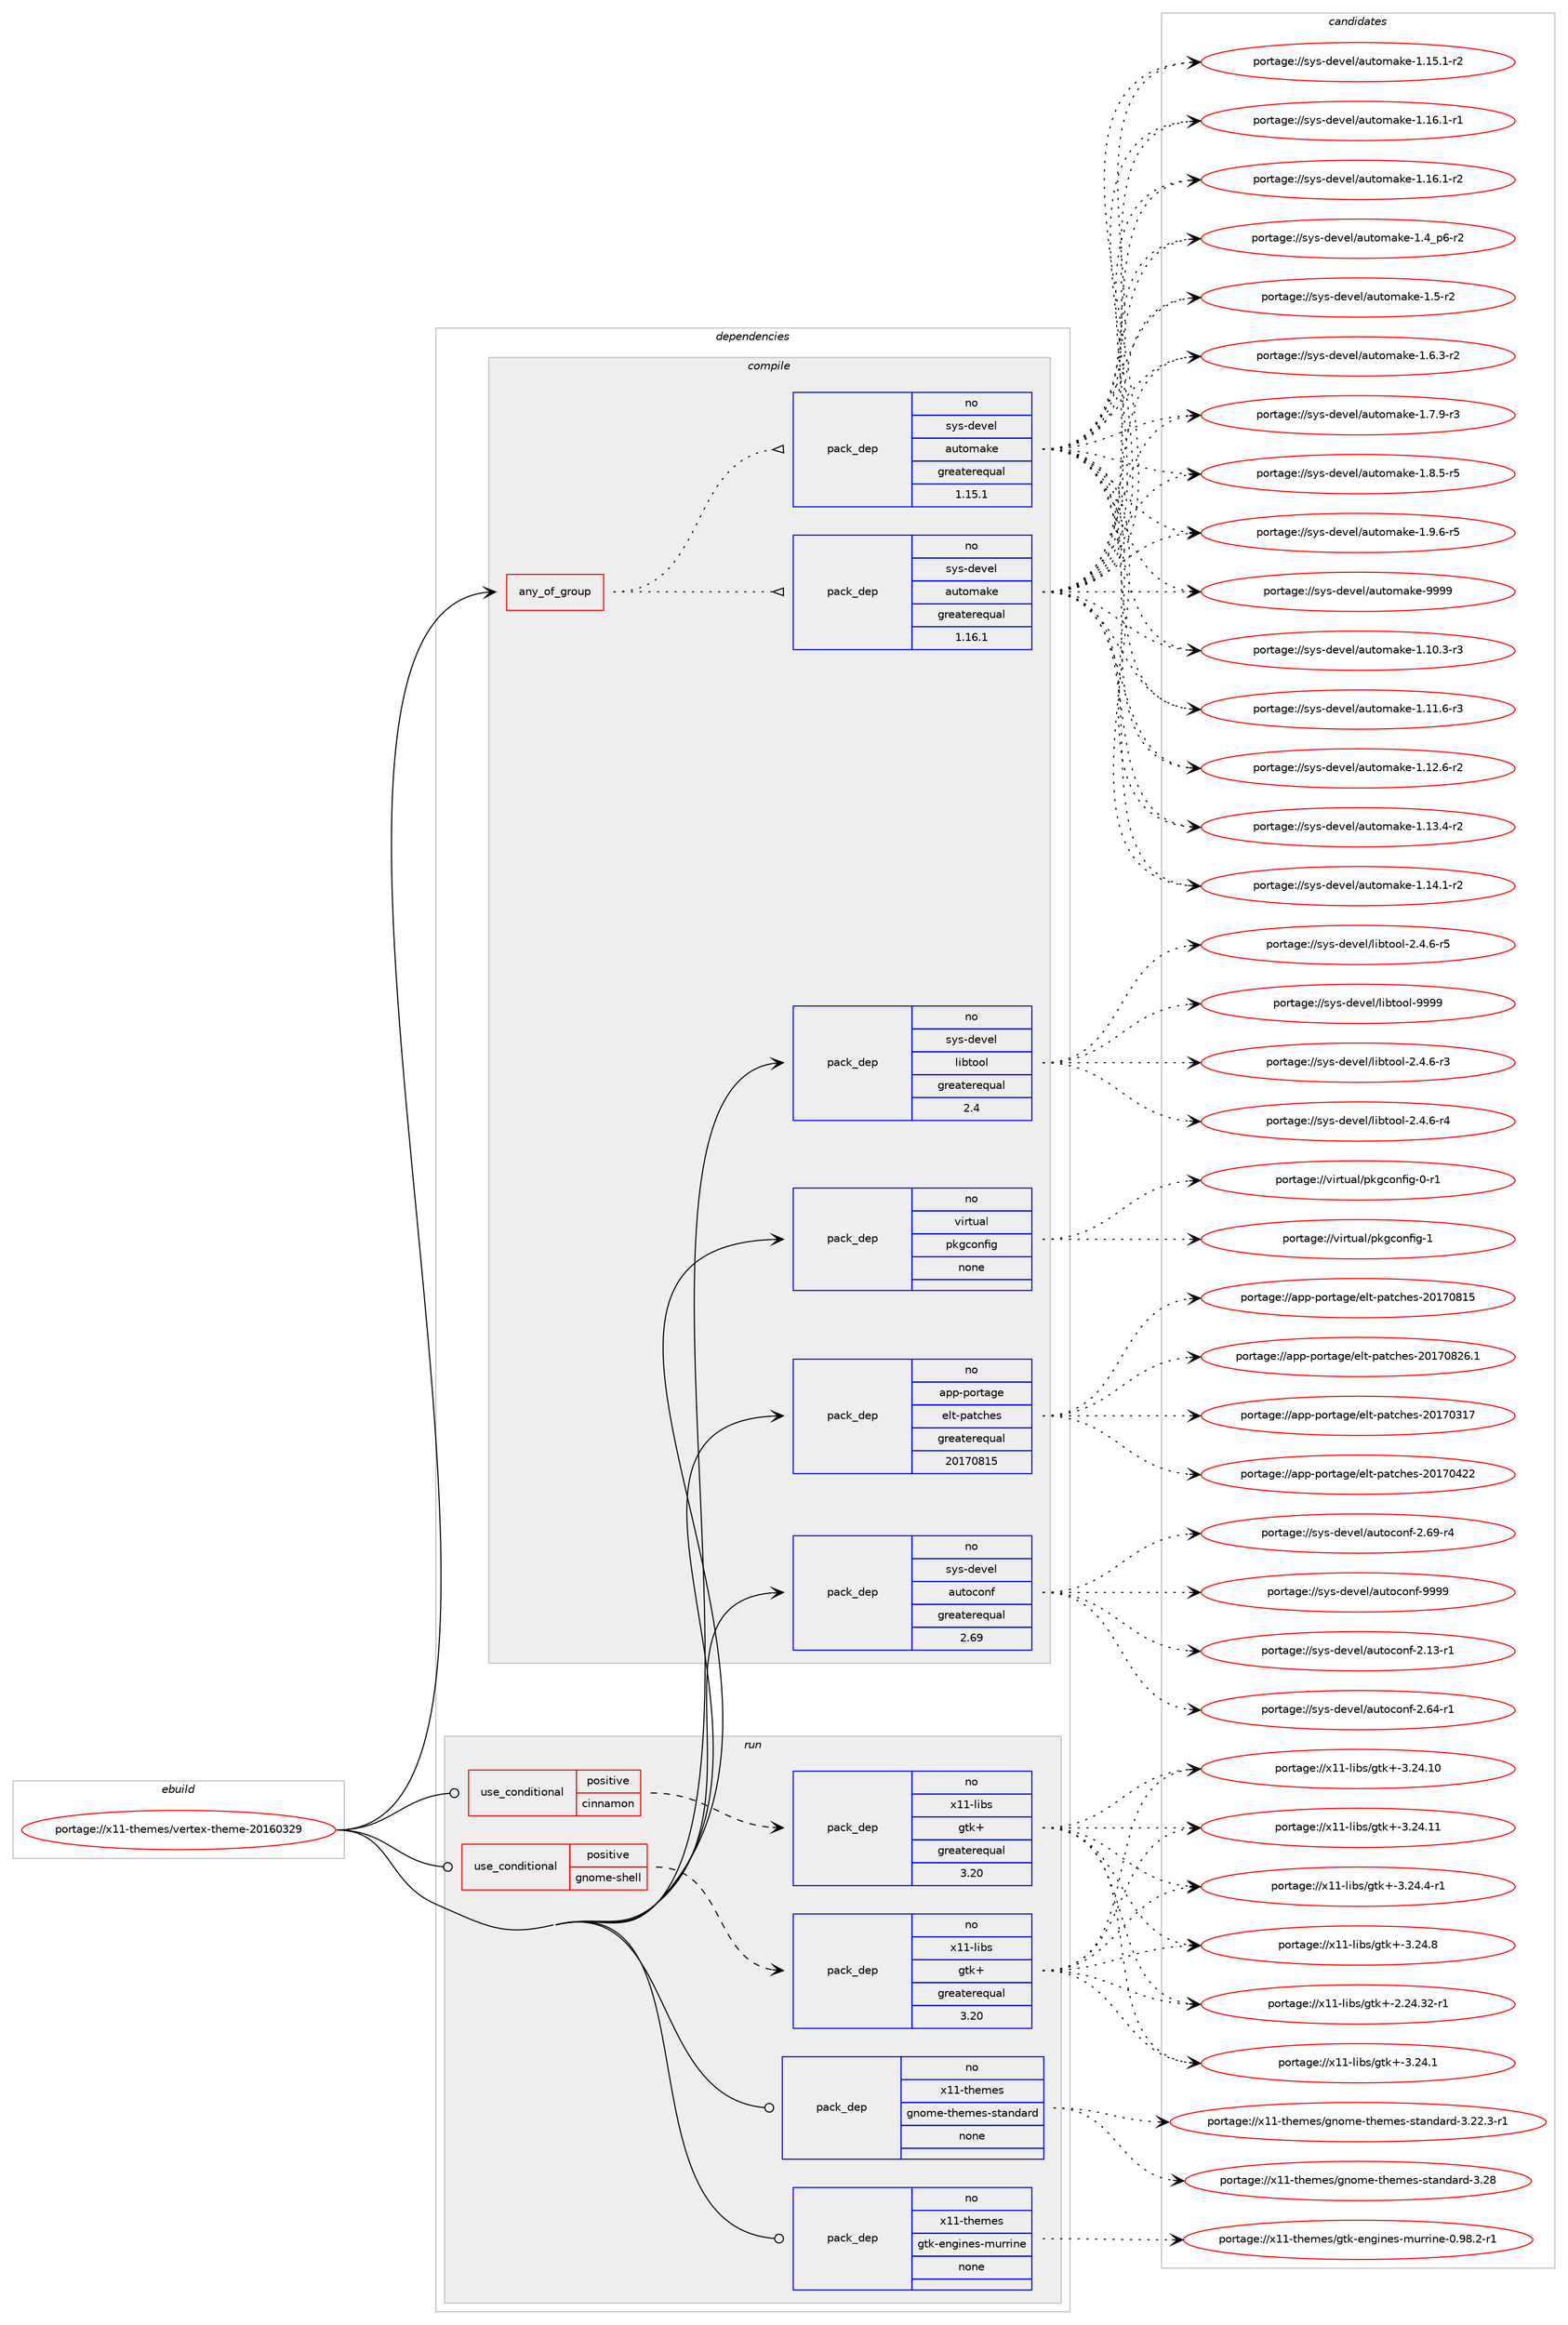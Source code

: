 digraph prolog {

# *************
# Graph options
# *************

newrank=true;
concentrate=true;
compound=true;
graph [rankdir=LR,fontname=Helvetica,fontsize=10,ranksep=1.5];#, ranksep=2.5, nodesep=0.2];
edge  [arrowhead=vee];
node  [fontname=Helvetica,fontsize=10];

# **********
# The ebuild
# **********

subgraph cluster_leftcol {
color=gray;
rank=same;
label=<<i>ebuild</i>>;
id [label="portage://x11-themes/vertex-theme-20160329", color=red, width=4, href="../x11-themes/vertex-theme-20160329.svg"];
}

# ****************
# The dependencies
# ****************

subgraph cluster_midcol {
color=gray;
label=<<i>dependencies</i>>;
subgraph cluster_compile {
fillcolor="#eeeeee";
style=filled;
label=<<i>compile</i>>;
subgraph any8023 {
dependency458980 [label=<<TABLE BORDER="0" CELLBORDER="1" CELLSPACING="0" CELLPADDING="4"><TR><TD CELLPADDING="10">any_of_group</TD></TR></TABLE>>, shape=none, color=red];subgraph pack341509 {
dependency458981 [label=<<TABLE BORDER="0" CELLBORDER="1" CELLSPACING="0" CELLPADDING="4" WIDTH="220"><TR><TD ROWSPAN="6" CELLPADDING="30">pack_dep</TD></TR><TR><TD WIDTH="110">no</TD></TR><TR><TD>sys-devel</TD></TR><TR><TD>automake</TD></TR><TR><TD>greaterequal</TD></TR><TR><TD>1.16.1</TD></TR></TABLE>>, shape=none, color=blue];
}
dependency458980:e -> dependency458981:w [weight=20,style="dotted",arrowhead="oinv"];
subgraph pack341510 {
dependency458982 [label=<<TABLE BORDER="0" CELLBORDER="1" CELLSPACING="0" CELLPADDING="4" WIDTH="220"><TR><TD ROWSPAN="6" CELLPADDING="30">pack_dep</TD></TR><TR><TD WIDTH="110">no</TD></TR><TR><TD>sys-devel</TD></TR><TR><TD>automake</TD></TR><TR><TD>greaterequal</TD></TR><TR><TD>1.15.1</TD></TR></TABLE>>, shape=none, color=blue];
}
dependency458980:e -> dependency458982:w [weight=20,style="dotted",arrowhead="oinv"];
}
id:e -> dependency458980:w [weight=20,style="solid",arrowhead="vee"];
subgraph pack341511 {
dependency458983 [label=<<TABLE BORDER="0" CELLBORDER="1" CELLSPACING="0" CELLPADDING="4" WIDTH="220"><TR><TD ROWSPAN="6" CELLPADDING="30">pack_dep</TD></TR><TR><TD WIDTH="110">no</TD></TR><TR><TD>app-portage</TD></TR><TR><TD>elt-patches</TD></TR><TR><TD>greaterequal</TD></TR><TR><TD>20170815</TD></TR></TABLE>>, shape=none, color=blue];
}
id:e -> dependency458983:w [weight=20,style="solid",arrowhead="vee"];
subgraph pack341512 {
dependency458984 [label=<<TABLE BORDER="0" CELLBORDER="1" CELLSPACING="0" CELLPADDING="4" WIDTH="220"><TR><TD ROWSPAN="6" CELLPADDING="30">pack_dep</TD></TR><TR><TD WIDTH="110">no</TD></TR><TR><TD>sys-devel</TD></TR><TR><TD>autoconf</TD></TR><TR><TD>greaterequal</TD></TR><TR><TD>2.69</TD></TR></TABLE>>, shape=none, color=blue];
}
id:e -> dependency458984:w [weight=20,style="solid",arrowhead="vee"];
subgraph pack341513 {
dependency458985 [label=<<TABLE BORDER="0" CELLBORDER="1" CELLSPACING="0" CELLPADDING="4" WIDTH="220"><TR><TD ROWSPAN="6" CELLPADDING="30">pack_dep</TD></TR><TR><TD WIDTH="110">no</TD></TR><TR><TD>sys-devel</TD></TR><TR><TD>libtool</TD></TR><TR><TD>greaterequal</TD></TR><TR><TD>2.4</TD></TR></TABLE>>, shape=none, color=blue];
}
id:e -> dependency458985:w [weight=20,style="solid",arrowhead="vee"];
subgraph pack341514 {
dependency458986 [label=<<TABLE BORDER="0" CELLBORDER="1" CELLSPACING="0" CELLPADDING="4" WIDTH="220"><TR><TD ROWSPAN="6" CELLPADDING="30">pack_dep</TD></TR><TR><TD WIDTH="110">no</TD></TR><TR><TD>virtual</TD></TR><TR><TD>pkgconfig</TD></TR><TR><TD>none</TD></TR><TR><TD></TD></TR></TABLE>>, shape=none, color=blue];
}
id:e -> dependency458986:w [weight=20,style="solid",arrowhead="vee"];
}
subgraph cluster_compileandrun {
fillcolor="#eeeeee";
style=filled;
label=<<i>compile and run</i>>;
}
subgraph cluster_run {
fillcolor="#eeeeee";
style=filled;
label=<<i>run</i>>;
subgraph cond109147 {
dependency458987 [label=<<TABLE BORDER="0" CELLBORDER="1" CELLSPACING="0" CELLPADDING="4"><TR><TD ROWSPAN="3" CELLPADDING="10">use_conditional</TD></TR><TR><TD>positive</TD></TR><TR><TD>cinnamon</TD></TR></TABLE>>, shape=none, color=red];
subgraph pack341515 {
dependency458988 [label=<<TABLE BORDER="0" CELLBORDER="1" CELLSPACING="0" CELLPADDING="4" WIDTH="220"><TR><TD ROWSPAN="6" CELLPADDING="30">pack_dep</TD></TR><TR><TD WIDTH="110">no</TD></TR><TR><TD>x11-libs</TD></TR><TR><TD>gtk+</TD></TR><TR><TD>greaterequal</TD></TR><TR><TD>3.20</TD></TR></TABLE>>, shape=none, color=blue];
}
dependency458987:e -> dependency458988:w [weight=20,style="dashed",arrowhead="vee"];
}
id:e -> dependency458987:w [weight=20,style="solid",arrowhead="odot"];
subgraph cond109148 {
dependency458989 [label=<<TABLE BORDER="0" CELLBORDER="1" CELLSPACING="0" CELLPADDING="4"><TR><TD ROWSPAN="3" CELLPADDING="10">use_conditional</TD></TR><TR><TD>positive</TD></TR><TR><TD>gnome-shell</TD></TR></TABLE>>, shape=none, color=red];
subgraph pack341516 {
dependency458990 [label=<<TABLE BORDER="0" CELLBORDER="1" CELLSPACING="0" CELLPADDING="4" WIDTH="220"><TR><TD ROWSPAN="6" CELLPADDING="30">pack_dep</TD></TR><TR><TD WIDTH="110">no</TD></TR><TR><TD>x11-libs</TD></TR><TR><TD>gtk+</TD></TR><TR><TD>greaterequal</TD></TR><TR><TD>3.20</TD></TR></TABLE>>, shape=none, color=blue];
}
dependency458989:e -> dependency458990:w [weight=20,style="dashed",arrowhead="vee"];
}
id:e -> dependency458989:w [weight=20,style="solid",arrowhead="odot"];
subgraph pack341517 {
dependency458991 [label=<<TABLE BORDER="0" CELLBORDER="1" CELLSPACING="0" CELLPADDING="4" WIDTH="220"><TR><TD ROWSPAN="6" CELLPADDING="30">pack_dep</TD></TR><TR><TD WIDTH="110">no</TD></TR><TR><TD>x11-themes</TD></TR><TR><TD>gnome-themes-standard</TD></TR><TR><TD>none</TD></TR><TR><TD></TD></TR></TABLE>>, shape=none, color=blue];
}
id:e -> dependency458991:w [weight=20,style="solid",arrowhead="odot"];
subgraph pack341518 {
dependency458992 [label=<<TABLE BORDER="0" CELLBORDER="1" CELLSPACING="0" CELLPADDING="4" WIDTH="220"><TR><TD ROWSPAN="6" CELLPADDING="30">pack_dep</TD></TR><TR><TD WIDTH="110">no</TD></TR><TR><TD>x11-themes</TD></TR><TR><TD>gtk-engines-murrine</TD></TR><TR><TD>none</TD></TR><TR><TD></TD></TR></TABLE>>, shape=none, color=blue];
}
id:e -> dependency458992:w [weight=20,style="solid",arrowhead="odot"];
}
}

# **************
# The candidates
# **************

subgraph cluster_choices {
rank=same;
color=gray;
label=<<i>candidates</i>>;

subgraph choice341509 {
color=black;
nodesep=1;
choiceportage11512111545100101118101108479711711611110997107101454946494846514511451 [label="portage://sys-devel/automake-1.10.3-r3", color=red, width=4,href="../sys-devel/automake-1.10.3-r3.svg"];
choiceportage11512111545100101118101108479711711611110997107101454946494946544511451 [label="portage://sys-devel/automake-1.11.6-r3", color=red, width=4,href="../sys-devel/automake-1.11.6-r3.svg"];
choiceportage11512111545100101118101108479711711611110997107101454946495046544511450 [label="portage://sys-devel/automake-1.12.6-r2", color=red, width=4,href="../sys-devel/automake-1.12.6-r2.svg"];
choiceportage11512111545100101118101108479711711611110997107101454946495146524511450 [label="portage://sys-devel/automake-1.13.4-r2", color=red, width=4,href="../sys-devel/automake-1.13.4-r2.svg"];
choiceportage11512111545100101118101108479711711611110997107101454946495246494511450 [label="portage://sys-devel/automake-1.14.1-r2", color=red, width=4,href="../sys-devel/automake-1.14.1-r2.svg"];
choiceportage11512111545100101118101108479711711611110997107101454946495346494511450 [label="portage://sys-devel/automake-1.15.1-r2", color=red, width=4,href="../sys-devel/automake-1.15.1-r2.svg"];
choiceportage11512111545100101118101108479711711611110997107101454946495446494511449 [label="portage://sys-devel/automake-1.16.1-r1", color=red, width=4,href="../sys-devel/automake-1.16.1-r1.svg"];
choiceportage11512111545100101118101108479711711611110997107101454946495446494511450 [label="portage://sys-devel/automake-1.16.1-r2", color=red, width=4,href="../sys-devel/automake-1.16.1-r2.svg"];
choiceportage115121115451001011181011084797117116111109971071014549465295112544511450 [label="portage://sys-devel/automake-1.4_p6-r2", color=red, width=4,href="../sys-devel/automake-1.4_p6-r2.svg"];
choiceportage11512111545100101118101108479711711611110997107101454946534511450 [label="portage://sys-devel/automake-1.5-r2", color=red, width=4,href="../sys-devel/automake-1.5-r2.svg"];
choiceportage115121115451001011181011084797117116111109971071014549465446514511450 [label="portage://sys-devel/automake-1.6.3-r2", color=red, width=4,href="../sys-devel/automake-1.6.3-r2.svg"];
choiceportage115121115451001011181011084797117116111109971071014549465546574511451 [label="portage://sys-devel/automake-1.7.9-r3", color=red, width=4,href="../sys-devel/automake-1.7.9-r3.svg"];
choiceportage115121115451001011181011084797117116111109971071014549465646534511453 [label="portage://sys-devel/automake-1.8.5-r5", color=red, width=4,href="../sys-devel/automake-1.8.5-r5.svg"];
choiceportage115121115451001011181011084797117116111109971071014549465746544511453 [label="portage://sys-devel/automake-1.9.6-r5", color=red, width=4,href="../sys-devel/automake-1.9.6-r5.svg"];
choiceportage115121115451001011181011084797117116111109971071014557575757 [label="portage://sys-devel/automake-9999", color=red, width=4,href="../sys-devel/automake-9999.svg"];
dependency458981:e -> choiceportage11512111545100101118101108479711711611110997107101454946494846514511451:w [style=dotted,weight="100"];
dependency458981:e -> choiceportage11512111545100101118101108479711711611110997107101454946494946544511451:w [style=dotted,weight="100"];
dependency458981:e -> choiceportage11512111545100101118101108479711711611110997107101454946495046544511450:w [style=dotted,weight="100"];
dependency458981:e -> choiceportage11512111545100101118101108479711711611110997107101454946495146524511450:w [style=dotted,weight="100"];
dependency458981:e -> choiceportage11512111545100101118101108479711711611110997107101454946495246494511450:w [style=dotted,weight="100"];
dependency458981:e -> choiceportage11512111545100101118101108479711711611110997107101454946495346494511450:w [style=dotted,weight="100"];
dependency458981:e -> choiceportage11512111545100101118101108479711711611110997107101454946495446494511449:w [style=dotted,weight="100"];
dependency458981:e -> choiceportage11512111545100101118101108479711711611110997107101454946495446494511450:w [style=dotted,weight="100"];
dependency458981:e -> choiceportage115121115451001011181011084797117116111109971071014549465295112544511450:w [style=dotted,weight="100"];
dependency458981:e -> choiceportage11512111545100101118101108479711711611110997107101454946534511450:w [style=dotted,weight="100"];
dependency458981:e -> choiceportage115121115451001011181011084797117116111109971071014549465446514511450:w [style=dotted,weight="100"];
dependency458981:e -> choiceportage115121115451001011181011084797117116111109971071014549465546574511451:w [style=dotted,weight="100"];
dependency458981:e -> choiceportage115121115451001011181011084797117116111109971071014549465646534511453:w [style=dotted,weight="100"];
dependency458981:e -> choiceportage115121115451001011181011084797117116111109971071014549465746544511453:w [style=dotted,weight="100"];
dependency458981:e -> choiceportage115121115451001011181011084797117116111109971071014557575757:w [style=dotted,weight="100"];
}
subgraph choice341510 {
color=black;
nodesep=1;
choiceportage11512111545100101118101108479711711611110997107101454946494846514511451 [label="portage://sys-devel/automake-1.10.3-r3", color=red, width=4,href="../sys-devel/automake-1.10.3-r3.svg"];
choiceportage11512111545100101118101108479711711611110997107101454946494946544511451 [label="portage://sys-devel/automake-1.11.6-r3", color=red, width=4,href="../sys-devel/automake-1.11.6-r3.svg"];
choiceportage11512111545100101118101108479711711611110997107101454946495046544511450 [label="portage://sys-devel/automake-1.12.6-r2", color=red, width=4,href="../sys-devel/automake-1.12.6-r2.svg"];
choiceportage11512111545100101118101108479711711611110997107101454946495146524511450 [label="portage://sys-devel/automake-1.13.4-r2", color=red, width=4,href="../sys-devel/automake-1.13.4-r2.svg"];
choiceportage11512111545100101118101108479711711611110997107101454946495246494511450 [label="portage://sys-devel/automake-1.14.1-r2", color=red, width=4,href="../sys-devel/automake-1.14.1-r2.svg"];
choiceportage11512111545100101118101108479711711611110997107101454946495346494511450 [label="portage://sys-devel/automake-1.15.1-r2", color=red, width=4,href="../sys-devel/automake-1.15.1-r2.svg"];
choiceportage11512111545100101118101108479711711611110997107101454946495446494511449 [label="portage://sys-devel/automake-1.16.1-r1", color=red, width=4,href="../sys-devel/automake-1.16.1-r1.svg"];
choiceportage11512111545100101118101108479711711611110997107101454946495446494511450 [label="portage://sys-devel/automake-1.16.1-r2", color=red, width=4,href="../sys-devel/automake-1.16.1-r2.svg"];
choiceportage115121115451001011181011084797117116111109971071014549465295112544511450 [label="portage://sys-devel/automake-1.4_p6-r2", color=red, width=4,href="../sys-devel/automake-1.4_p6-r2.svg"];
choiceportage11512111545100101118101108479711711611110997107101454946534511450 [label="portage://sys-devel/automake-1.5-r2", color=red, width=4,href="../sys-devel/automake-1.5-r2.svg"];
choiceportage115121115451001011181011084797117116111109971071014549465446514511450 [label="portage://sys-devel/automake-1.6.3-r2", color=red, width=4,href="../sys-devel/automake-1.6.3-r2.svg"];
choiceportage115121115451001011181011084797117116111109971071014549465546574511451 [label="portage://sys-devel/automake-1.7.9-r3", color=red, width=4,href="../sys-devel/automake-1.7.9-r3.svg"];
choiceportage115121115451001011181011084797117116111109971071014549465646534511453 [label="portage://sys-devel/automake-1.8.5-r5", color=red, width=4,href="../sys-devel/automake-1.8.5-r5.svg"];
choiceportage115121115451001011181011084797117116111109971071014549465746544511453 [label="portage://sys-devel/automake-1.9.6-r5", color=red, width=4,href="../sys-devel/automake-1.9.6-r5.svg"];
choiceportage115121115451001011181011084797117116111109971071014557575757 [label="portage://sys-devel/automake-9999", color=red, width=4,href="../sys-devel/automake-9999.svg"];
dependency458982:e -> choiceportage11512111545100101118101108479711711611110997107101454946494846514511451:w [style=dotted,weight="100"];
dependency458982:e -> choiceportage11512111545100101118101108479711711611110997107101454946494946544511451:w [style=dotted,weight="100"];
dependency458982:e -> choiceportage11512111545100101118101108479711711611110997107101454946495046544511450:w [style=dotted,weight="100"];
dependency458982:e -> choiceportage11512111545100101118101108479711711611110997107101454946495146524511450:w [style=dotted,weight="100"];
dependency458982:e -> choiceportage11512111545100101118101108479711711611110997107101454946495246494511450:w [style=dotted,weight="100"];
dependency458982:e -> choiceportage11512111545100101118101108479711711611110997107101454946495346494511450:w [style=dotted,weight="100"];
dependency458982:e -> choiceportage11512111545100101118101108479711711611110997107101454946495446494511449:w [style=dotted,weight="100"];
dependency458982:e -> choiceportage11512111545100101118101108479711711611110997107101454946495446494511450:w [style=dotted,weight="100"];
dependency458982:e -> choiceportage115121115451001011181011084797117116111109971071014549465295112544511450:w [style=dotted,weight="100"];
dependency458982:e -> choiceportage11512111545100101118101108479711711611110997107101454946534511450:w [style=dotted,weight="100"];
dependency458982:e -> choiceportage115121115451001011181011084797117116111109971071014549465446514511450:w [style=dotted,weight="100"];
dependency458982:e -> choiceportage115121115451001011181011084797117116111109971071014549465546574511451:w [style=dotted,weight="100"];
dependency458982:e -> choiceportage115121115451001011181011084797117116111109971071014549465646534511453:w [style=dotted,weight="100"];
dependency458982:e -> choiceportage115121115451001011181011084797117116111109971071014549465746544511453:w [style=dotted,weight="100"];
dependency458982:e -> choiceportage115121115451001011181011084797117116111109971071014557575757:w [style=dotted,weight="100"];
}
subgraph choice341511 {
color=black;
nodesep=1;
choiceportage97112112451121111141169710310147101108116451129711699104101115455048495548514955 [label="portage://app-portage/elt-patches-20170317", color=red, width=4,href="../app-portage/elt-patches-20170317.svg"];
choiceportage97112112451121111141169710310147101108116451129711699104101115455048495548525050 [label="portage://app-portage/elt-patches-20170422", color=red, width=4,href="../app-portage/elt-patches-20170422.svg"];
choiceportage97112112451121111141169710310147101108116451129711699104101115455048495548564953 [label="portage://app-portage/elt-patches-20170815", color=red, width=4,href="../app-portage/elt-patches-20170815.svg"];
choiceportage971121124511211111411697103101471011081164511297116991041011154550484955485650544649 [label="portage://app-portage/elt-patches-20170826.1", color=red, width=4,href="../app-portage/elt-patches-20170826.1.svg"];
dependency458983:e -> choiceportage97112112451121111141169710310147101108116451129711699104101115455048495548514955:w [style=dotted,weight="100"];
dependency458983:e -> choiceportage97112112451121111141169710310147101108116451129711699104101115455048495548525050:w [style=dotted,weight="100"];
dependency458983:e -> choiceportage97112112451121111141169710310147101108116451129711699104101115455048495548564953:w [style=dotted,weight="100"];
dependency458983:e -> choiceportage971121124511211111411697103101471011081164511297116991041011154550484955485650544649:w [style=dotted,weight="100"];
}
subgraph choice341512 {
color=black;
nodesep=1;
choiceportage1151211154510010111810110847971171161119911111010245504649514511449 [label="portage://sys-devel/autoconf-2.13-r1", color=red, width=4,href="../sys-devel/autoconf-2.13-r1.svg"];
choiceportage1151211154510010111810110847971171161119911111010245504654524511449 [label="portage://sys-devel/autoconf-2.64-r1", color=red, width=4,href="../sys-devel/autoconf-2.64-r1.svg"];
choiceportage1151211154510010111810110847971171161119911111010245504654574511452 [label="portage://sys-devel/autoconf-2.69-r4", color=red, width=4,href="../sys-devel/autoconf-2.69-r4.svg"];
choiceportage115121115451001011181011084797117116111991111101024557575757 [label="portage://sys-devel/autoconf-9999", color=red, width=4,href="../sys-devel/autoconf-9999.svg"];
dependency458984:e -> choiceportage1151211154510010111810110847971171161119911111010245504649514511449:w [style=dotted,weight="100"];
dependency458984:e -> choiceportage1151211154510010111810110847971171161119911111010245504654524511449:w [style=dotted,weight="100"];
dependency458984:e -> choiceportage1151211154510010111810110847971171161119911111010245504654574511452:w [style=dotted,weight="100"];
dependency458984:e -> choiceportage115121115451001011181011084797117116111991111101024557575757:w [style=dotted,weight="100"];
}
subgraph choice341513 {
color=black;
nodesep=1;
choiceportage1151211154510010111810110847108105981161111111084550465246544511451 [label="portage://sys-devel/libtool-2.4.6-r3", color=red, width=4,href="../sys-devel/libtool-2.4.6-r3.svg"];
choiceportage1151211154510010111810110847108105981161111111084550465246544511452 [label="portage://sys-devel/libtool-2.4.6-r4", color=red, width=4,href="../sys-devel/libtool-2.4.6-r4.svg"];
choiceportage1151211154510010111810110847108105981161111111084550465246544511453 [label="portage://sys-devel/libtool-2.4.6-r5", color=red, width=4,href="../sys-devel/libtool-2.4.6-r5.svg"];
choiceportage1151211154510010111810110847108105981161111111084557575757 [label="portage://sys-devel/libtool-9999", color=red, width=4,href="../sys-devel/libtool-9999.svg"];
dependency458985:e -> choiceportage1151211154510010111810110847108105981161111111084550465246544511451:w [style=dotted,weight="100"];
dependency458985:e -> choiceportage1151211154510010111810110847108105981161111111084550465246544511452:w [style=dotted,weight="100"];
dependency458985:e -> choiceportage1151211154510010111810110847108105981161111111084550465246544511453:w [style=dotted,weight="100"];
dependency458985:e -> choiceportage1151211154510010111810110847108105981161111111084557575757:w [style=dotted,weight="100"];
}
subgraph choice341514 {
color=black;
nodesep=1;
choiceportage11810511411611797108471121071039911111010210510345484511449 [label="portage://virtual/pkgconfig-0-r1", color=red, width=4,href="../virtual/pkgconfig-0-r1.svg"];
choiceportage1181051141161179710847112107103991111101021051034549 [label="portage://virtual/pkgconfig-1", color=red, width=4,href="../virtual/pkgconfig-1.svg"];
dependency458986:e -> choiceportage11810511411611797108471121071039911111010210510345484511449:w [style=dotted,weight="100"];
dependency458986:e -> choiceportage1181051141161179710847112107103991111101021051034549:w [style=dotted,weight="100"];
}
subgraph choice341515 {
color=black;
nodesep=1;
choiceportage12049494510810598115471031161074345504650524651504511449 [label="portage://x11-libs/gtk+-2.24.32-r1", color=red, width=4,href="../x11-libs/gtk+-2.24.32-r1.svg"];
choiceportage12049494510810598115471031161074345514650524649 [label="portage://x11-libs/gtk+-3.24.1", color=red, width=4,href="../x11-libs/gtk+-3.24.1.svg"];
choiceportage1204949451081059811547103116107434551465052464948 [label="portage://x11-libs/gtk+-3.24.10", color=red, width=4,href="../x11-libs/gtk+-3.24.10.svg"];
choiceportage1204949451081059811547103116107434551465052464949 [label="portage://x11-libs/gtk+-3.24.11", color=red, width=4,href="../x11-libs/gtk+-3.24.11.svg"];
choiceportage120494945108105981154710311610743455146505246524511449 [label="portage://x11-libs/gtk+-3.24.4-r1", color=red, width=4,href="../x11-libs/gtk+-3.24.4-r1.svg"];
choiceportage12049494510810598115471031161074345514650524656 [label="portage://x11-libs/gtk+-3.24.8", color=red, width=4,href="../x11-libs/gtk+-3.24.8.svg"];
dependency458988:e -> choiceportage12049494510810598115471031161074345504650524651504511449:w [style=dotted,weight="100"];
dependency458988:e -> choiceportage12049494510810598115471031161074345514650524649:w [style=dotted,weight="100"];
dependency458988:e -> choiceportage1204949451081059811547103116107434551465052464948:w [style=dotted,weight="100"];
dependency458988:e -> choiceportage1204949451081059811547103116107434551465052464949:w [style=dotted,weight="100"];
dependency458988:e -> choiceportage120494945108105981154710311610743455146505246524511449:w [style=dotted,weight="100"];
dependency458988:e -> choiceportage12049494510810598115471031161074345514650524656:w [style=dotted,weight="100"];
}
subgraph choice341516 {
color=black;
nodesep=1;
choiceportage12049494510810598115471031161074345504650524651504511449 [label="portage://x11-libs/gtk+-2.24.32-r1", color=red, width=4,href="../x11-libs/gtk+-2.24.32-r1.svg"];
choiceportage12049494510810598115471031161074345514650524649 [label="portage://x11-libs/gtk+-3.24.1", color=red, width=4,href="../x11-libs/gtk+-3.24.1.svg"];
choiceportage1204949451081059811547103116107434551465052464948 [label="portage://x11-libs/gtk+-3.24.10", color=red, width=4,href="../x11-libs/gtk+-3.24.10.svg"];
choiceportage1204949451081059811547103116107434551465052464949 [label="portage://x11-libs/gtk+-3.24.11", color=red, width=4,href="../x11-libs/gtk+-3.24.11.svg"];
choiceportage120494945108105981154710311610743455146505246524511449 [label="portage://x11-libs/gtk+-3.24.4-r1", color=red, width=4,href="../x11-libs/gtk+-3.24.4-r1.svg"];
choiceportage12049494510810598115471031161074345514650524656 [label="portage://x11-libs/gtk+-3.24.8", color=red, width=4,href="../x11-libs/gtk+-3.24.8.svg"];
dependency458990:e -> choiceportage12049494510810598115471031161074345504650524651504511449:w [style=dotted,weight="100"];
dependency458990:e -> choiceportage12049494510810598115471031161074345514650524649:w [style=dotted,weight="100"];
dependency458990:e -> choiceportage1204949451081059811547103116107434551465052464948:w [style=dotted,weight="100"];
dependency458990:e -> choiceportage1204949451081059811547103116107434551465052464949:w [style=dotted,weight="100"];
dependency458990:e -> choiceportage120494945108105981154710311610743455146505246524511449:w [style=dotted,weight="100"];
dependency458990:e -> choiceportage12049494510810598115471031161074345514650524656:w [style=dotted,weight="100"];
}
subgraph choice341517 {
color=black;
nodesep=1;
choiceportage1204949451161041011091011154710311011110910145116104101109101115451151169711010097114100455146505046514511449 [label="portage://x11-themes/gnome-themes-standard-3.22.3-r1", color=red, width=4,href="../x11-themes/gnome-themes-standard-3.22.3-r1.svg"];
choiceportage12049494511610410110910111547103110111109101451161041011091011154511511697110100971141004551465056 [label="portage://x11-themes/gnome-themes-standard-3.28", color=red, width=4,href="../x11-themes/gnome-themes-standard-3.28.svg"];
dependency458991:e -> choiceportage1204949451161041011091011154710311011110910145116104101109101115451151169711010097114100455146505046514511449:w [style=dotted,weight="100"];
dependency458991:e -> choiceportage12049494511610410110910111547103110111109101451161041011091011154511511697110100971141004551465056:w [style=dotted,weight="100"];
}
subgraph choice341518 {
color=black;
nodesep=1;
choiceportage120494945116104101109101115471031161074510111010310511010111545109117114114105110101454846575646504511449 [label="portage://x11-themes/gtk-engines-murrine-0.98.2-r1", color=red, width=4,href="../x11-themes/gtk-engines-murrine-0.98.2-r1.svg"];
dependency458992:e -> choiceportage120494945116104101109101115471031161074510111010310511010111545109117114114105110101454846575646504511449:w [style=dotted,weight="100"];
}
}

}
